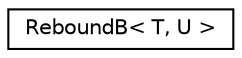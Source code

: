 digraph "Graphical Class Hierarchy"
{
  edge [fontname="Helvetica",fontsize="10",labelfontname="Helvetica",labelfontsize="10"];
  node [fontname="Helvetica",fontsize="10",shape=record];
  rankdir="LR";
  Node0 [label="ReboundB\< T, U \>",height=0.2,width=0.4,color="black", fillcolor="white", style="filled",URL="$struct_rebound_b.html"];
}
